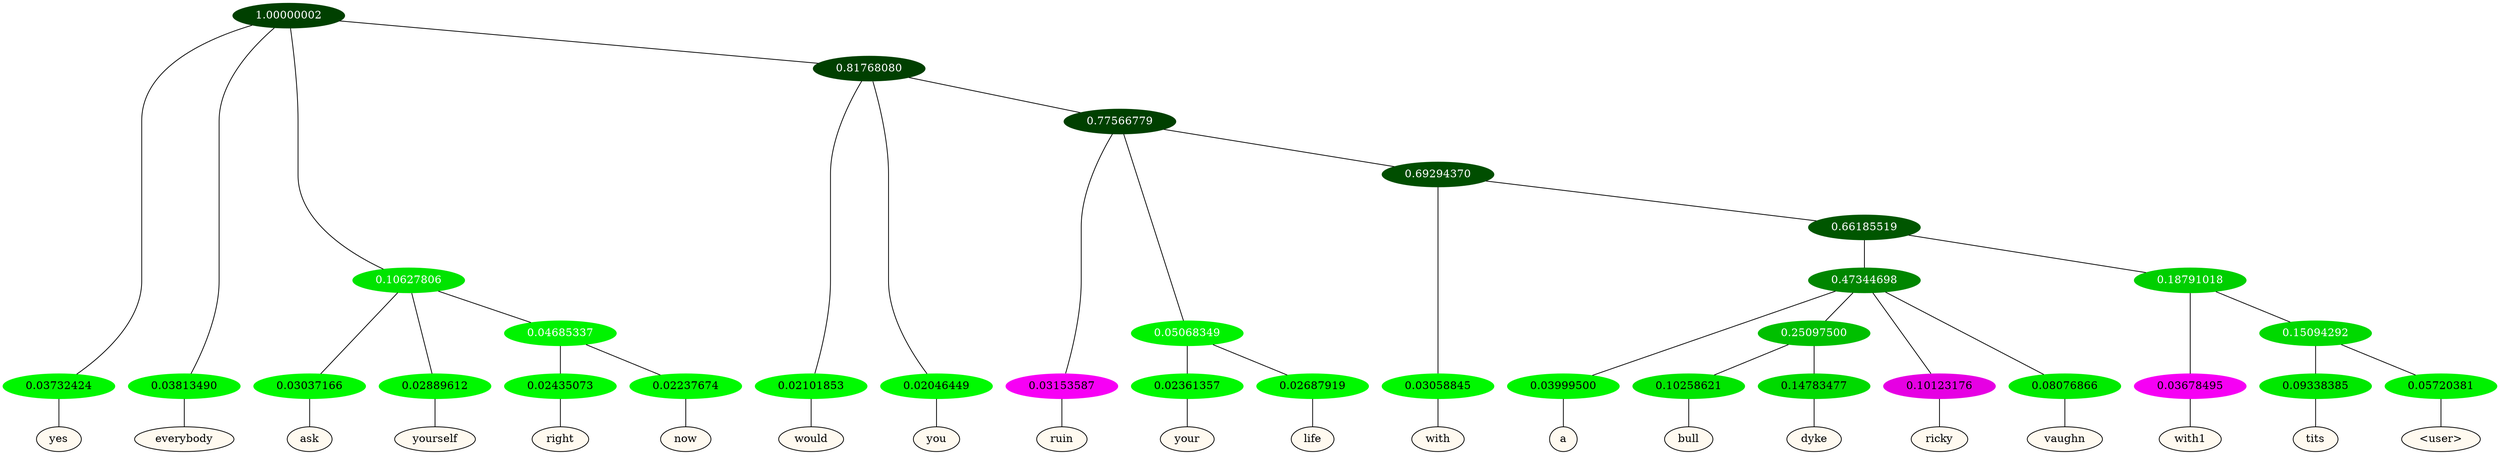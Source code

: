 graph {
	node [format=png height=0.15 nodesep=0.001 ordering=out overlap=prism overlap_scaling=0.01 ranksep=0.001 ratio=0.2 style=filled width=0.15]
	{
		rank=same
		a_w_1 [label=yes color=black fillcolor=floralwhite style="filled,solid"]
		a_w_2 [label=everybody color=black fillcolor=floralwhite style="filled,solid"]
		a_w_5 [label=ask color=black fillcolor=floralwhite style="filled,solid"]
		a_w_6 [label=yourself color=black fillcolor=floralwhite style="filled,solid"]
		a_w_11 [label=right color=black fillcolor=floralwhite style="filled,solid"]
		a_w_12 [label=now color=black fillcolor=floralwhite style="filled,solid"]
		a_w_8 [label=would color=black fillcolor=floralwhite style="filled,solid"]
		a_w_9 [label=you color=black fillcolor=floralwhite style="filled,solid"]
		a_w_13 [label=ruin color=black fillcolor=floralwhite style="filled,solid"]
		a_w_16 [label=your color=black fillcolor=floralwhite style="filled,solid"]
		a_w_17 [label=life color=black fillcolor=floralwhite style="filled,solid"]
		a_w_18 [label=with color=black fillcolor=floralwhite style="filled,solid"]
		a_w_22 [label=a color=black fillcolor=floralwhite style="filled,solid"]
		a_w_28 [label=bull color=black fillcolor=floralwhite style="filled,solid"]
		a_w_29 [label=dyke color=black fillcolor=floralwhite style="filled,solid"]
		a_w_24 [label=ricky color=black fillcolor=floralwhite style="filled,solid"]
		a_w_25 [label=vaughn color=black fillcolor=floralwhite style="filled,solid"]
		a_w_26 [label=with1 color=black fillcolor=floralwhite style="filled,solid"]
		a_w_30 [label=tits color=black fillcolor=floralwhite style="filled,solid"]
		a_w_31 [label="\<user\>" color=black fillcolor=floralwhite style="filled,solid"]
	}
	a_n_1 -- a_w_1
	a_n_2 -- a_w_2
	a_n_5 -- a_w_5
	a_n_6 -- a_w_6
	a_n_11 -- a_w_11
	a_n_12 -- a_w_12
	a_n_8 -- a_w_8
	a_n_9 -- a_w_9
	a_n_13 -- a_w_13
	a_n_16 -- a_w_16
	a_n_17 -- a_w_17
	a_n_18 -- a_w_18
	a_n_22 -- a_w_22
	a_n_28 -- a_w_28
	a_n_29 -- a_w_29
	a_n_24 -- a_w_24
	a_n_25 -- a_w_25
	a_n_26 -- a_w_26
	a_n_30 -- a_w_30
	a_n_31 -- a_w_31
	{
		rank=same
		a_n_1 [label=0.03732424 color="0.334 1.000 0.963" fontcolor=black]
		a_n_2 [label=0.03813490 color="0.334 1.000 0.962" fontcolor=black]
		a_n_5 [label=0.03037166 color="0.334 1.000 0.970" fontcolor=black]
		a_n_6 [label=0.02889612 color="0.334 1.000 0.971" fontcolor=black]
		a_n_11 [label=0.02435073 color="0.334 1.000 0.976" fontcolor=black]
		a_n_12 [label=0.02237674 color="0.334 1.000 0.978" fontcolor=black]
		a_n_8 [label=0.02101853 color="0.334 1.000 0.979" fontcolor=black]
		a_n_9 [label=0.02046449 color="0.334 1.000 0.980" fontcolor=black]
		a_n_13 [label=0.03153587 color="0.835 1.000 0.968" fontcolor=black]
		a_n_16 [label=0.02361357 color="0.334 1.000 0.976" fontcolor=black]
		a_n_17 [label=0.02687919 color="0.334 1.000 0.973" fontcolor=black]
		a_n_18 [label=0.03058845 color="0.334 1.000 0.969" fontcolor=black]
		a_n_22 [label=0.03999500 color="0.334 1.000 0.960" fontcolor=black]
		a_n_28 [label=0.10258621 color="0.334 1.000 0.897" fontcolor=black]
		a_n_29 [label=0.14783477 color="0.334 1.000 0.852" fontcolor=black]
		a_n_24 [label=0.10123176 color="0.835 1.000 0.899" fontcolor=black]
		a_n_25 [label=0.08076866 color="0.334 1.000 0.919" fontcolor=black]
		a_n_26 [label=0.03678495 color="0.835 1.000 0.963" fontcolor=black]
		a_n_30 [label=0.09338385 color="0.334 1.000 0.907" fontcolor=black]
		a_n_31 [label=0.05720381 color="0.334 1.000 0.943" fontcolor=black]
	}
	a_n_0 [label=1.00000002 color="0.334 1.000 0.250" fontcolor=grey99]
	a_n_0 -- a_n_1
	a_n_0 -- a_n_2
	a_n_3 [label=0.10627806 color="0.334 1.000 0.894" fontcolor=grey99]
	a_n_0 -- a_n_3
	a_n_4 [label=0.81768080 color="0.334 1.000 0.250" fontcolor=grey99]
	a_n_0 -- a_n_4
	a_n_3 -- a_n_5
	a_n_3 -- a_n_6
	a_n_7 [label=0.04685337 color="0.334 1.000 0.953" fontcolor=grey99]
	a_n_3 -- a_n_7
	a_n_4 -- a_n_8
	a_n_4 -- a_n_9
	a_n_10 [label=0.77566779 color="0.334 1.000 0.250" fontcolor=grey99]
	a_n_4 -- a_n_10
	a_n_7 -- a_n_11
	a_n_7 -- a_n_12
	a_n_10 -- a_n_13
	a_n_14 [label=0.05068349 color="0.334 1.000 0.949" fontcolor=grey99]
	a_n_10 -- a_n_14
	a_n_15 [label=0.69294370 color="0.334 1.000 0.307" fontcolor=grey99]
	a_n_10 -- a_n_15
	a_n_14 -- a_n_16
	a_n_14 -- a_n_17
	a_n_15 -- a_n_18
	a_n_19 [label=0.66185519 color="0.334 1.000 0.338" fontcolor=grey99]
	a_n_15 -- a_n_19
	a_n_20 [label=0.47344698 color="0.334 1.000 0.527" fontcolor=grey99]
	a_n_19 -- a_n_20
	a_n_21 [label=0.18791018 color="0.334 1.000 0.812" fontcolor=grey99]
	a_n_19 -- a_n_21
	a_n_20 -- a_n_22
	a_n_23 [label=0.25097500 color="0.334 1.000 0.749" fontcolor=grey99]
	a_n_20 -- a_n_23
	a_n_20 -- a_n_24
	a_n_20 -- a_n_25
	a_n_21 -- a_n_26
	a_n_27 [label=0.15094292 color="0.334 1.000 0.849" fontcolor=grey99]
	a_n_21 -- a_n_27
	a_n_23 -- a_n_28
	a_n_23 -- a_n_29
	a_n_27 -- a_n_30
	a_n_27 -- a_n_31
}
